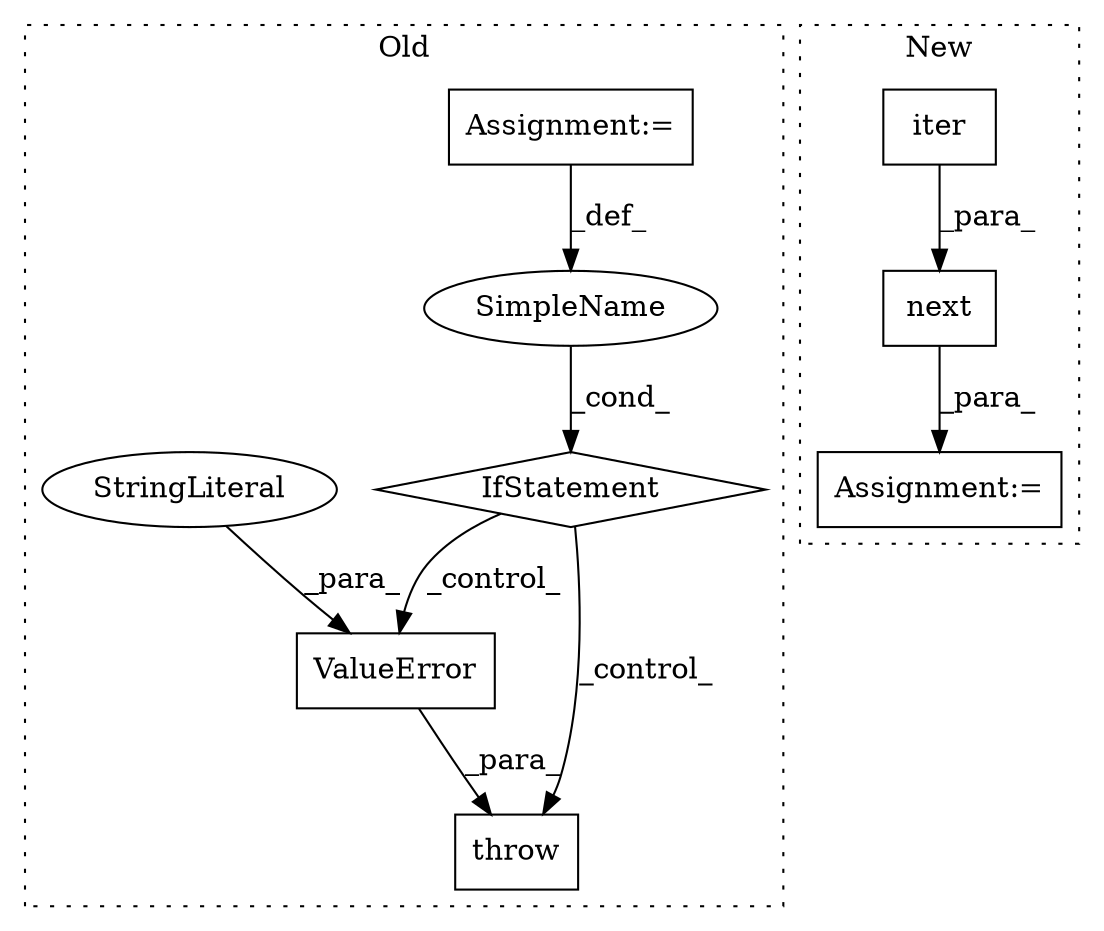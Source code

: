 digraph G {
subgraph cluster0 {
1 [label="ValueError" a="32" s="7198,7230" l="11,1" shape="box"];
3 [label="IfStatement" a="25" s="7028,7093" l="12,2" shape="diamond"];
4 [label="SimpleName" a="42" s="" l="" shape="ellipse"];
5 [label="throw" a="53" s="7192" l="6" shape="box"];
6 [label="Assignment:=" a="7" s="6722" l="1" shape="box"];
8 [label="StringLiteral" a="45" s="7209" l="21" shape="ellipse"];
label = "Old";
style="dotted";
}
subgraph cluster1 {
2 [label="iter" a="32" s="7930,7948" l="5,1" shape="box"];
7 [label="next" a="32" s="7925,7949" l="5,1" shape="box"];
9 [label="Assignment:=" a="7" s="7924" l="1" shape="box"];
label = "New";
style="dotted";
}
1 -> 5 [label="_para_"];
2 -> 7 [label="_para_"];
3 -> 5 [label="_control_"];
3 -> 1 [label="_control_"];
4 -> 3 [label="_cond_"];
6 -> 4 [label="_def_"];
7 -> 9 [label="_para_"];
8 -> 1 [label="_para_"];
}